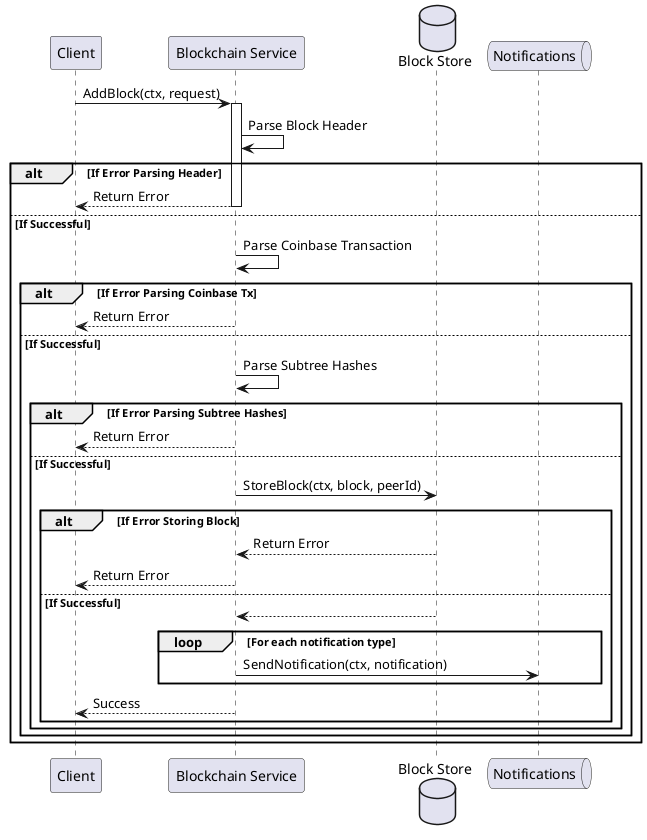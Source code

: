 
@startuml
participant "Client" as Client
participant "Blockchain Service" as Service
database "Block Store" as Store
queue "Notifications" as Notify

Client -> Service: AddBlock(ctx, request)
activate Service

Service -> Service: Parse Block Header
alt If Error Parsing Header
    Service --> Client: Return Error
    deactivate Service
else If Successful
    Service -> Service: Parse Coinbase Transaction
    alt If Error Parsing Coinbase Tx
        Service --> Client: Return Error
        deactivate Service
    else If Successful
        Service -> Service: Parse Subtree Hashes
        alt If Error Parsing Subtree Hashes
            Service --> Client: Return Error
            deactivate Service
        else If Successful
            Service -> Store: StoreBlock(ctx, block, peerId)
            alt If Error Storing Block
                Store --> Service: Return Error
                Service --> Client: Return Error
                deactivate Service
            else If Successful
                Store --> Service
                loop For each notification type
                    Service -> Notify: SendNotification(ctx, notification)
                end
                Service --> Client: Success
            end
        end
    end
end
deactivate Service
@enduml

